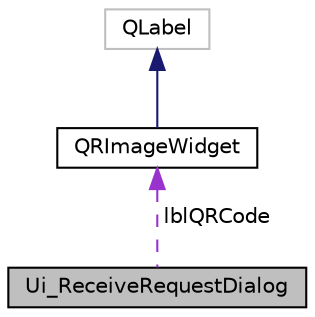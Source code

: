 digraph "Ui_ReceiveRequestDialog"
{
 // LATEX_PDF_SIZE
  edge [fontname="Helvetica",fontsize="10",labelfontname="Helvetica",labelfontsize="10"];
  node [fontname="Helvetica",fontsize="10",shape=record];
  Node2 [label="Ui_ReceiveRequestDialog",height=0.2,width=0.4,color="black", fillcolor="grey75", style="filled", fontcolor="black",tooltip=" "];
  Node3 -> Node2 [dir="back",color="darkorchid3",fontsize="10",style="dashed",label=" lblQRCode" ];
  Node3 [label="QRImageWidget",height=0.2,width=0.4,color="black", fillcolor="white", style="filled",URL="$class_q_r_image_widget.html",tooltip=" "];
  Node4 -> Node3 [dir="back",color="midnightblue",fontsize="10",style="solid"];
  Node4 [label="QLabel",height=0.2,width=0.4,color="grey75", fillcolor="white", style="filled",tooltip=" "];
}

